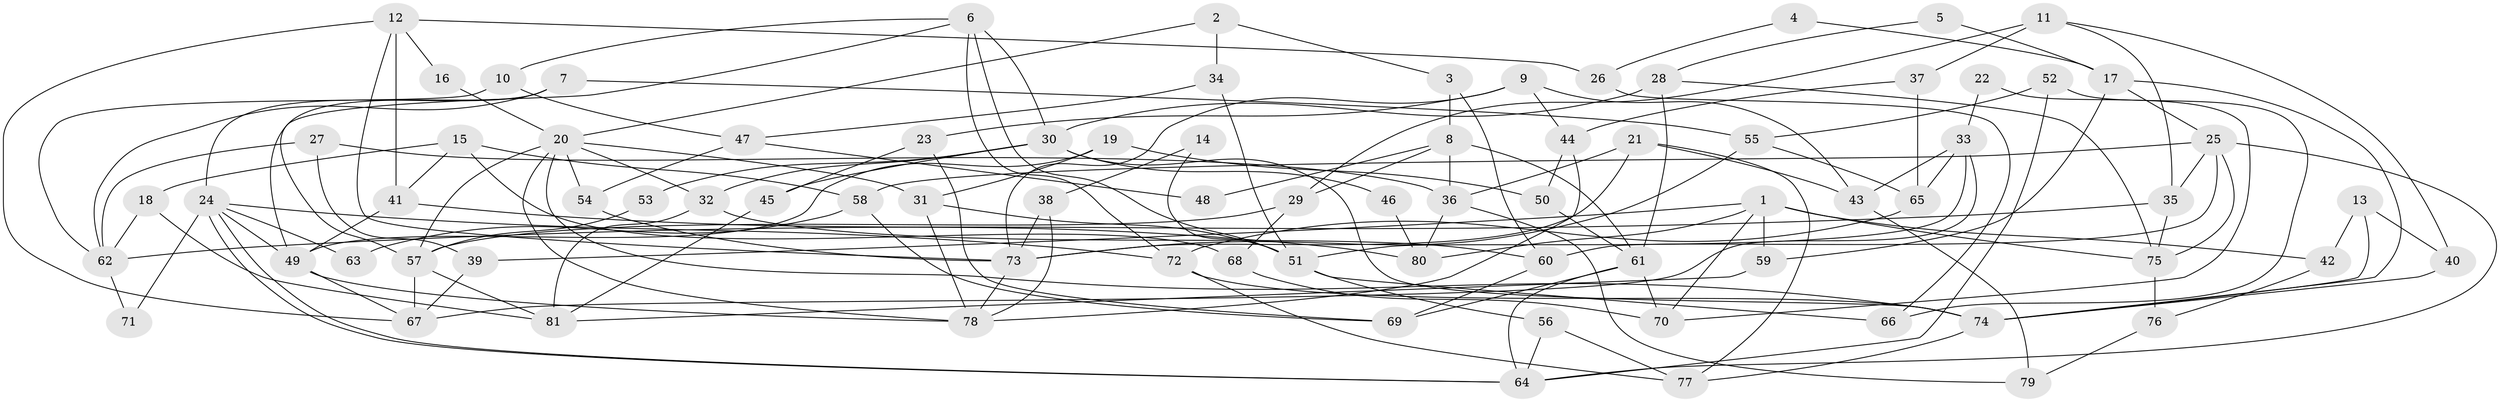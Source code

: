 // coarse degree distribution, {5: 0.18181818181818182, 3: 0.18181818181818182, 4: 0.18181818181818182, 7: 0.12121212121212122, 6: 0.18181818181818182, 11: 0.06060606060606061, 8: 0.09090909090909091}
// Generated by graph-tools (version 1.1) at 2025/37/03/04/25 23:37:06]
// undirected, 81 vertices, 162 edges
graph export_dot {
  node [color=gray90,style=filled];
  1;
  2;
  3;
  4;
  5;
  6;
  7;
  8;
  9;
  10;
  11;
  12;
  13;
  14;
  15;
  16;
  17;
  18;
  19;
  20;
  21;
  22;
  23;
  24;
  25;
  26;
  27;
  28;
  29;
  30;
  31;
  32;
  33;
  34;
  35;
  36;
  37;
  38;
  39;
  40;
  41;
  42;
  43;
  44;
  45;
  46;
  47;
  48;
  49;
  50;
  51;
  52;
  53;
  54;
  55;
  56;
  57;
  58;
  59;
  60;
  61;
  62;
  63;
  64;
  65;
  66;
  67;
  68;
  69;
  70;
  71;
  72;
  73;
  74;
  75;
  76;
  77;
  78;
  79;
  80;
  81;
  1 -- 80;
  1 -- 59;
  1 -- 39;
  1 -- 42;
  1 -- 70;
  1 -- 75;
  2 -- 34;
  2 -- 20;
  2 -- 3;
  3 -- 60;
  3 -- 8;
  4 -- 17;
  4 -- 26;
  5 -- 28;
  5 -- 17;
  6 -- 72;
  6 -- 49;
  6 -- 10;
  6 -- 30;
  6 -- 51;
  7 -- 57;
  7 -- 24;
  7 -- 55;
  7 -- 62;
  8 -- 36;
  8 -- 29;
  8 -- 48;
  8 -- 61;
  9 -- 73;
  9 -- 44;
  9 -- 23;
  9 -- 43;
  10 -- 62;
  10 -- 47;
  11 -- 35;
  11 -- 29;
  11 -- 37;
  11 -- 40;
  12 -- 67;
  12 -- 73;
  12 -- 16;
  12 -- 26;
  12 -- 41;
  13 -- 74;
  13 -- 40;
  13 -- 42;
  14 -- 51;
  14 -- 38;
  15 -- 68;
  15 -- 41;
  15 -- 18;
  15 -- 58;
  16 -- 20;
  17 -- 25;
  17 -- 74;
  17 -- 59;
  18 -- 62;
  18 -- 81;
  19 -- 31;
  19 -- 49;
  19 -- 50;
  20 -- 74;
  20 -- 57;
  20 -- 31;
  20 -- 32;
  20 -- 54;
  20 -- 78;
  21 -- 43;
  21 -- 73;
  21 -- 36;
  21 -- 77;
  22 -- 33;
  22 -- 70;
  23 -- 45;
  23 -- 69;
  24 -- 64;
  24 -- 64;
  24 -- 72;
  24 -- 49;
  24 -- 63;
  24 -- 71;
  25 -- 75;
  25 -- 64;
  25 -- 35;
  25 -- 58;
  25 -- 60;
  26 -- 66;
  27 -- 62;
  27 -- 39;
  27 -- 36;
  28 -- 61;
  28 -- 30;
  28 -- 75;
  29 -- 57;
  29 -- 68;
  30 -- 32;
  30 -- 45;
  30 -- 46;
  30 -- 53;
  30 -- 74;
  31 -- 51;
  31 -- 78;
  32 -- 60;
  32 -- 81;
  33 -- 43;
  33 -- 65;
  33 -- 51;
  33 -- 67;
  34 -- 51;
  34 -- 47;
  35 -- 75;
  35 -- 62;
  36 -- 79;
  36 -- 80;
  37 -- 44;
  37 -- 65;
  38 -- 73;
  38 -- 78;
  39 -- 67;
  40 -- 74;
  41 -- 49;
  41 -- 80;
  42 -- 76;
  43 -- 79;
  44 -- 78;
  44 -- 50;
  45 -- 81;
  46 -- 80;
  47 -- 54;
  47 -- 48;
  49 -- 78;
  49 -- 67;
  50 -- 61;
  51 -- 56;
  51 -- 66;
  52 -- 64;
  52 -- 55;
  52 -- 66;
  53 -- 57;
  54 -- 73;
  55 -- 65;
  55 -- 73;
  56 -- 64;
  56 -- 77;
  57 -- 81;
  57 -- 67;
  58 -- 63;
  58 -- 69;
  59 -- 81;
  60 -- 69;
  61 -- 69;
  61 -- 64;
  61 -- 70;
  62 -- 71;
  65 -- 72;
  68 -- 70;
  72 -- 74;
  72 -- 77;
  73 -- 78;
  74 -- 77;
  75 -- 76;
  76 -- 79;
}
